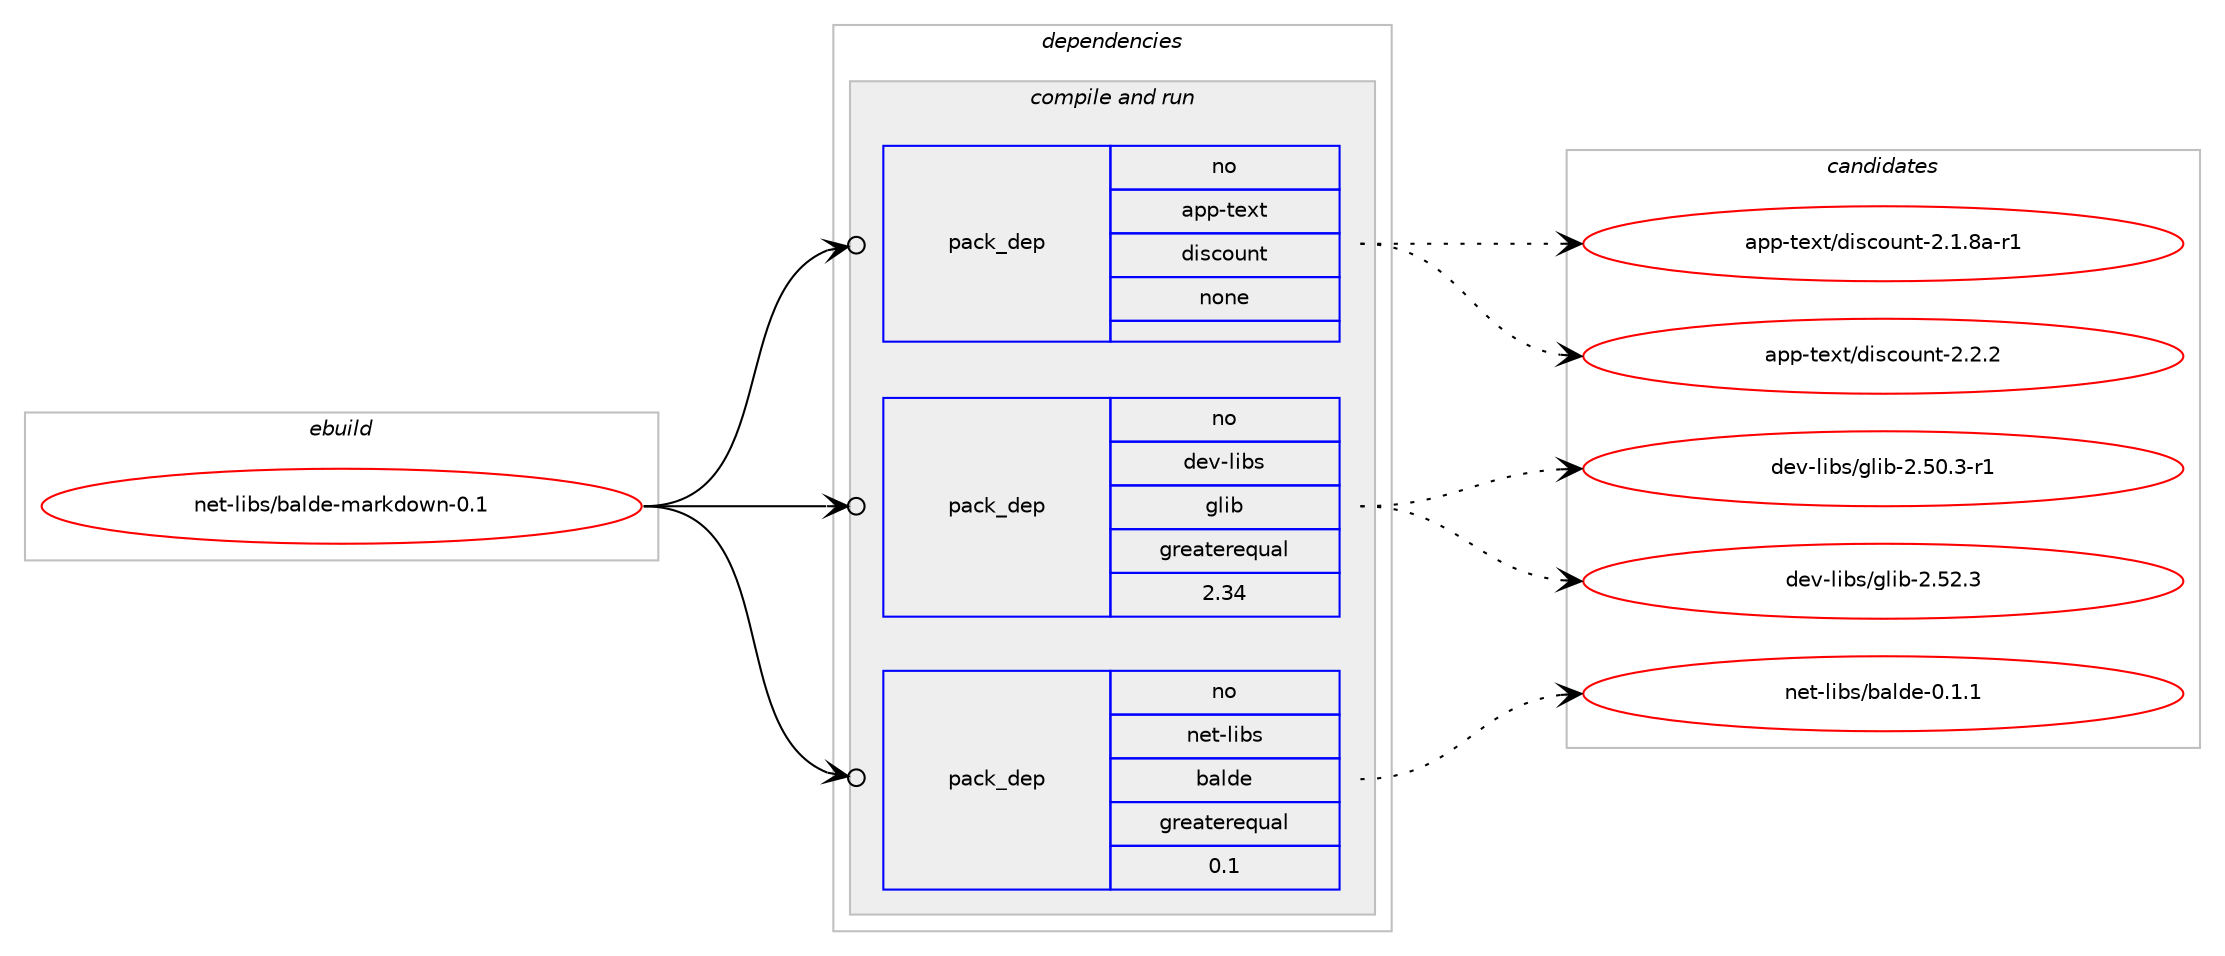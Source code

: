 digraph prolog {

# *************
# Graph options
# *************

newrank=true;
concentrate=true;
compound=true;
graph [rankdir=LR,fontname=Helvetica,fontsize=10,ranksep=1.5];#, ranksep=2.5, nodesep=0.2];
edge  [arrowhead=vee];
node  [fontname=Helvetica,fontsize=10];

# **********
# The ebuild
# **********

subgraph cluster_leftcol {
color=gray;
rank=same;
label=<<i>ebuild</i>>;
id [label="net-libs/balde-markdown-0.1", color=red, width=4, href="../net-libs/balde-markdown-0.1.svg"];
}

# ****************
# The dependencies
# ****************

subgraph cluster_midcol {
color=gray;
label=<<i>dependencies</i>>;
subgraph cluster_compile {
fillcolor="#eeeeee";
style=filled;
label=<<i>compile</i>>;
}
subgraph cluster_compileandrun {
fillcolor="#eeeeee";
style=filled;
label=<<i>compile and run</i>>;
subgraph pack305794 {
dependency415549 [label=<<TABLE BORDER="0" CELLBORDER="1" CELLSPACING="0" CELLPADDING="4" WIDTH="220"><TR><TD ROWSPAN="6" CELLPADDING="30">pack_dep</TD></TR><TR><TD WIDTH="110">no</TD></TR><TR><TD>app-text</TD></TR><TR><TD>discount</TD></TR><TR><TD>none</TD></TR><TR><TD></TD></TR></TABLE>>, shape=none, color=blue];
}
id:e -> dependency415549:w [weight=20,style="solid",arrowhead="odotvee"];
subgraph pack305795 {
dependency415550 [label=<<TABLE BORDER="0" CELLBORDER="1" CELLSPACING="0" CELLPADDING="4" WIDTH="220"><TR><TD ROWSPAN="6" CELLPADDING="30">pack_dep</TD></TR><TR><TD WIDTH="110">no</TD></TR><TR><TD>dev-libs</TD></TR><TR><TD>glib</TD></TR><TR><TD>greaterequal</TD></TR><TR><TD>2.34</TD></TR></TABLE>>, shape=none, color=blue];
}
id:e -> dependency415550:w [weight=20,style="solid",arrowhead="odotvee"];
subgraph pack305796 {
dependency415551 [label=<<TABLE BORDER="0" CELLBORDER="1" CELLSPACING="0" CELLPADDING="4" WIDTH="220"><TR><TD ROWSPAN="6" CELLPADDING="30">pack_dep</TD></TR><TR><TD WIDTH="110">no</TD></TR><TR><TD>net-libs</TD></TR><TR><TD>balde</TD></TR><TR><TD>greaterequal</TD></TR><TR><TD>0.1</TD></TR></TABLE>>, shape=none, color=blue];
}
id:e -> dependency415551:w [weight=20,style="solid",arrowhead="odotvee"];
}
subgraph cluster_run {
fillcolor="#eeeeee";
style=filled;
label=<<i>run</i>>;
}
}

# **************
# The candidates
# **************

subgraph cluster_choices {
rank=same;
color=gray;
label=<<i>candidates</i>>;

subgraph choice305794 {
color=black;
nodesep=1;
choice97112112451161011201164710010511599111117110116455046494656974511449 [label="app-text/discount-2.1.8a-r1", color=red, width=4,href="../app-text/discount-2.1.8a-r1.svg"];
choice97112112451161011201164710010511599111117110116455046504650 [label="app-text/discount-2.2.2", color=red, width=4,href="../app-text/discount-2.2.2.svg"];
dependency415549:e -> choice97112112451161011201164710010511599111117110116455046494656974511449:w [style=dotted,weight="100"];
dependency415549:e -> choice97112112451161011201164710010511599111117110116455046504650:w [style=dotted,weight="100"];
}
subgraph choice305795 {
color=black;
nodesep=1;
choice10010111845108105981154710310810598455046534846514511449 [label="dev-libs/glib-2.50.3-r1", color=red, width=4,href="../dev-libs/glib-2.50.3-r1.svg"];
choice1001011184510810598115471031081059845504653504651 [label="dev-libs/glib-2.52.3", color=red, width=4,href="../dev-libs/glib-2.52.3.svg"];
dependency415550:e -> choice10010111845108105981154710310810598455046534846514511449:w [style=dotted,weight="100"];
dependency415550:e -> choice1001011184510810598115471031081059845504653504651:w [style=dotted,weight="100"];
}
subgraph choice305796 {
color=black;
nodesep=1;
choice1101011164510810598115479897108100101454846494649 [label="net-libs/balde-0.1.1", color=red, width=4,href="../net-libs/balde-0.1.1.svg"];
dependency415551:e -> choice1101011164510810598115479897108100101454846494649:w [style=dotted,weight="100"];
}
}

}
